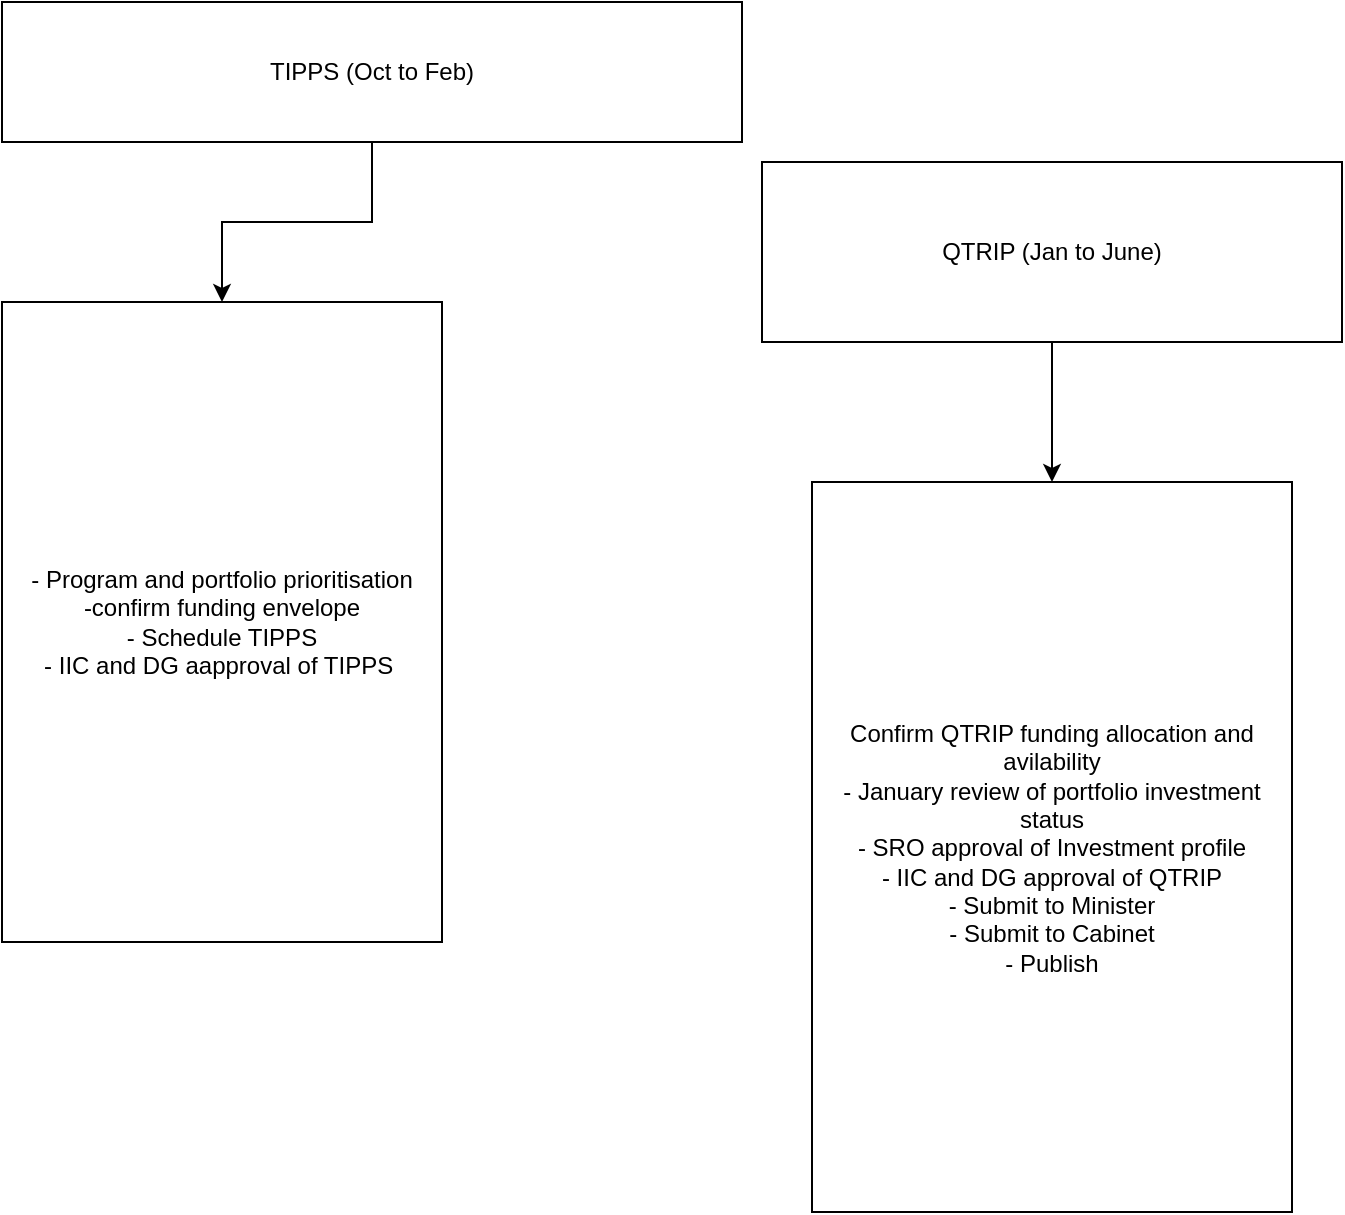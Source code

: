 <mxfile version="20.3.0" type="device"><diagram id="KUD9vAm5S3QJrIoJp2n_" name="Page-1"><mxGraphModel dx="1296" dy="1018" grid="1" gridSize="10" guides="1" tooltips="1" connect="1" arrows="1" fold="1" page="1" pageScale="1" pageWidth="850" pageHeight="1100" math="0" shadow="0"><root><mxCell id="0"/><mxCell id="1" parent="0"/><mxCell id="3-bxDXS6LZow7wAbkHsp-15" value="" style="edgeStyle=orthogonalEdgeStyle;rounded=0;orthogonalLoop=1;jettySize=auto;html=1;" edge="1" parent="1" source="3-bxDXS6LZow7wAbkHsp-1" target="3-bxDXS6LZow7wAbkHsp-14"><mxGeometry relative="1" as="geometry"/></mxCell><mxCell id="3-bxDXS6LZow7wAbkHsp-1" value="TIPPS (Oct to Feb)" style="rounded=0;whiteSpace=wrap;html=1;" vertex="1" parent="1"><mxGeometry x="40" y="70" width="370" height="70" as="geometry"/></mxCell><mxCell id="3-bxDXS6LZow7wAbkHsp-17" value="" style="edgeStyle=orthogonalEdgeStyle;rounded=0;orthogonalLoop=1;jettySize=auto;html=1;" edge="1" parent="1" source="3-bxDXS6LZow7wAbkHsp-13" target="3-bxDXS6LZow7wAbkHsp-16"><mxGeometry relative="1" as="geometry"/></mxCell><mxCell id="3-bxDXS6LZow7wAbkHsp-13" value="QTRIP (Jan to June)" style="rounded=0;whiteSpace=wrap;html=1;" vertex="1" parent="1"><mxGeometry x="420" y="150" width="290" height="90" as="geometry"/></mxCell><mxCell id="3-bxDXS6LZow7wAbkHsp-14" value="- Program and portfolio prioritisation&lt;br&gt;-confirm funding envelope&lt;br&gt;- Schedule TIPPS&lt;br&gt;- IIC and DG aapproval of TIPPS&amp;nbsp;" style="whiteSpace=wrap;html=1;rounded=0;" vertex="1" parent="1"><mxGeometry x="40" y="220" width="220" height="320" as="geometry"/></mxCell><mxCell id="3-bxDXS6LZow7wAbkHsp-16" value="Confirm QTRIP funding allocation and avilability&lt;br&gt;- January review of portfolio investment status&lt;br&gt;- SRO approval of Investment profile&lt;br&gt;- IIC and DG approval of QTRIP&lt;br&gt;- Submit to Minister&lt;br&gt;- Submit to Cabinet&lt;br&gt;- Publish" style="whiteSpace=wrap;html=1;rounded=0;" vertex="1" parent="1"><mxGeometry x="445" y="310" width="240" height="365" as="geometry"/></mxCell></root></mxGraphModel></diagram></mxfile>
